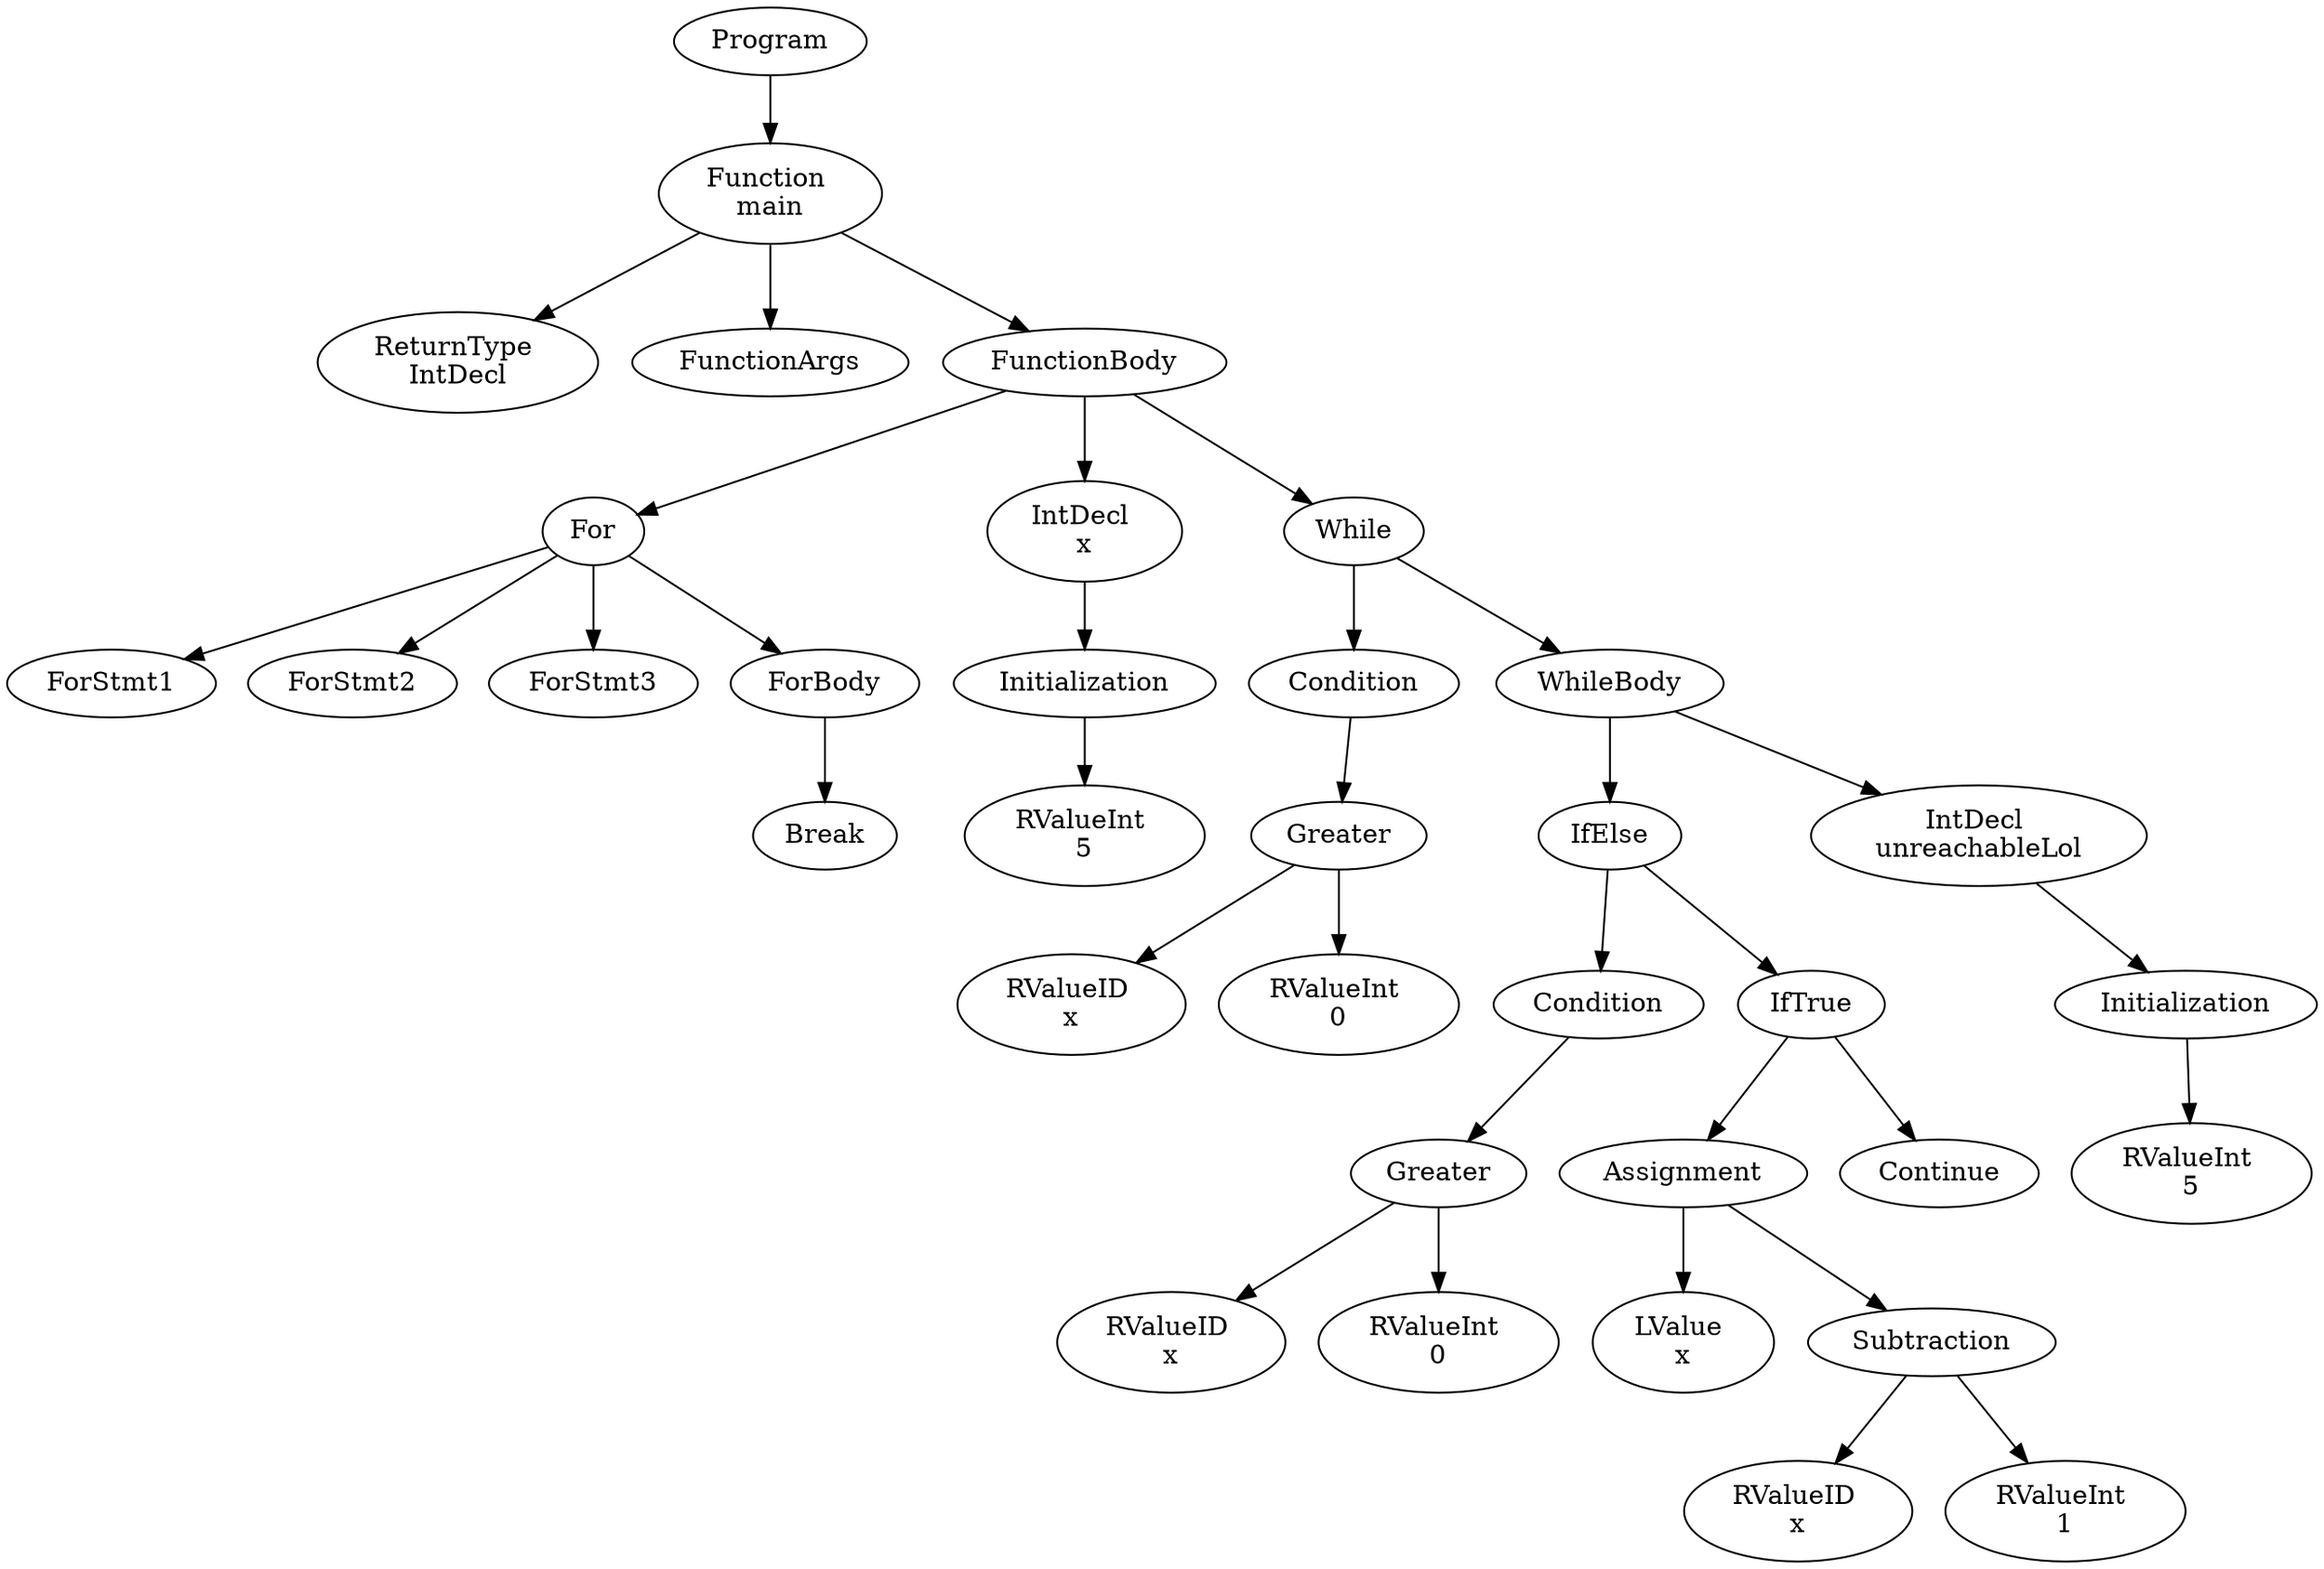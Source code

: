 digraph AST {
1 [label="Program"];
2 [label="Function \nmain"];
3 [label="ReturnType \nIntDecl"];
4 [label="FunctionArgs"];
5 [label="FunctionBody"];
6 [label="For"];
7 [label="ForStmt1"];
8 [label="ForStmt2"];
9 [label="ForStmt3"];
10 [label="ForBody"];
11 [label="Break"];
10 -> 11;
6 -> 7;
6 -> 8;
6 -> 9;
6 -> 10;
12 [label="IntDecl \nx"];
13 [label="Initialization"];
14 [label="RValueInt \n5"];
13 -> 14;
12 -> 13;
15 [label="While"];
16 [label="Condition"];
17 [label="Greater"];
18 [label="RValueID \nx"];
19 [label="RValueInt \n0"];
17 -> 18;
17 -> 19;
16 -> 17;
20 [label="WhileBody"];
21 [label="IfElse"];
22 [label="Condition"];
23 [label="Greater"];
24 [label="RValueID \nx"];
25 [label="RValueInt \n0"];
23 -> 24;
23 -> 25;
22 -> 23;
26 [label="IfTrue"];
27 [label="Assignment"];
28 [label="LValue \nx"];
29 [label="Subtraction"];
30 [label="RValueID \nx"];
31 [label="RValueInt \n1"];
29 -> 30;
29 -> 31;
27 -> 28;
27 -> 29;
32 [label="Continue"];
26 -> 27;
26 -> 32;
21 -> 22;
21 -> 26;
33 [label="IntDecl \nunreachableLol"];
34 [label="Initialization"];
35 [label="RValueInt \n5"];
34 -> 35;
33 -> 34;
20 -> 21;
20 -> 33;
15 -> 16;
15 -> 20;
5 -> 6;
5 -> 12;
5 -> 15;
2 -> 3;
2 -> 4;
2 -> 5;
1 -> 2;
}
